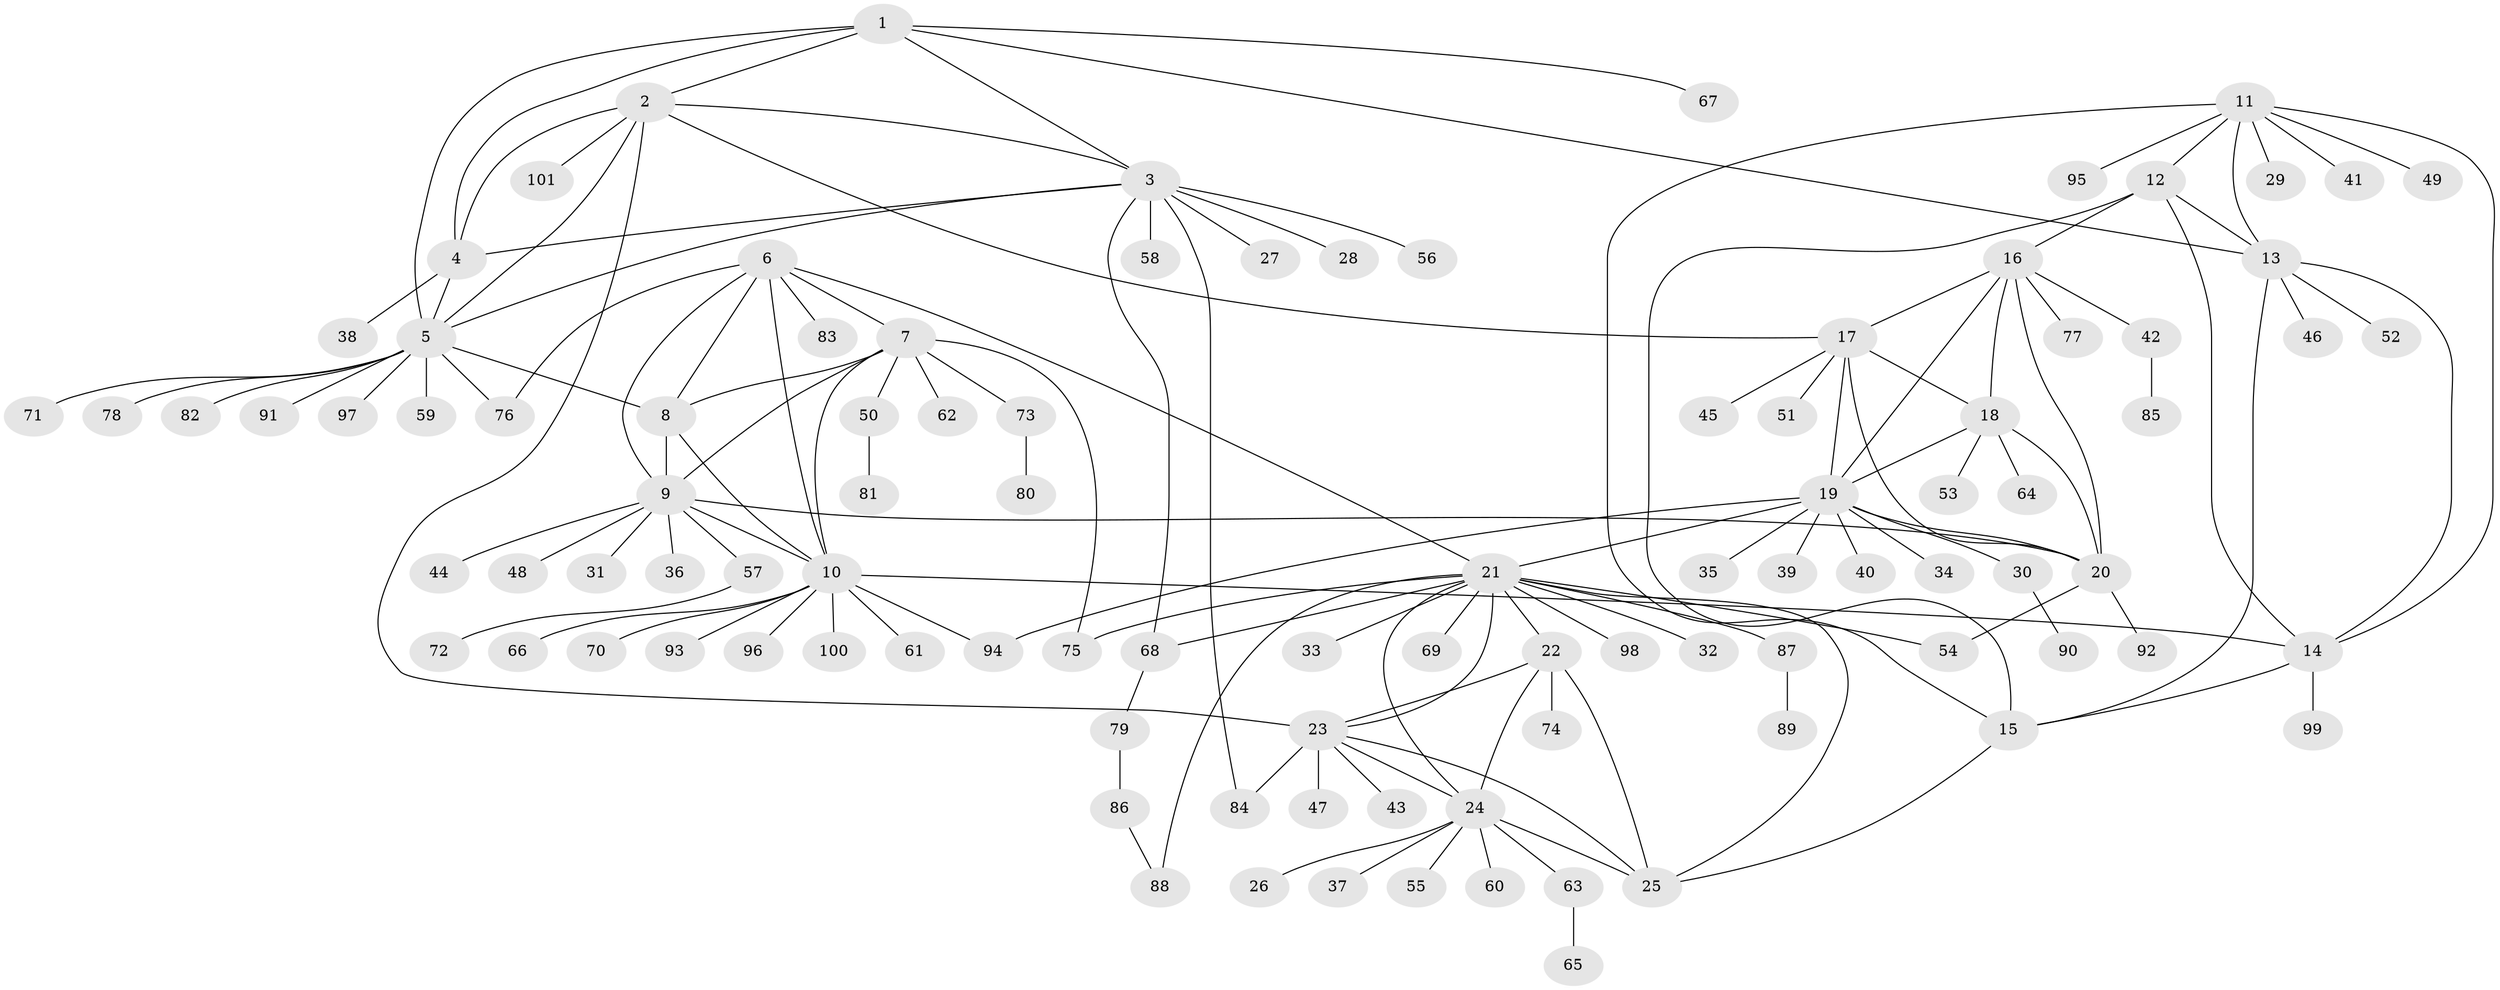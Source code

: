 // coarse degree distribution, {6: 0.0375, 11: 0.025, 10: 0.0375, 5: 0.0375, 8: 0.0375, 4: 0.0125, 7: 0.0375, 15: 0.0125, 9: 0.0125, 1: 0.65, 2: 0.1}
// Generated by graph-tools (version 1.1) at 2025/52/02/27/25 19:52:19]
// undirected, 101 vertices, 143 edges
graph export_dot {
graph [start="1"]
  node [color=gray90,style=filled];
  1;
  2;
  3;
  4;
  5;
  6;
  7;
  8;
  9;
  10;
  11;
  12;
  13;
  14;
  15;
  16;
  17;
  18;
  19;
  20;
  21;
  22;
  23;
  24;
  25;
  26;
  27;
  28;
  29;
  30;
  31;
  32;
  33;
  34;
  35;
  36;
  37;
  38;
  39;
  40;
  41;
  42;
  43;
  44;
  45;
  46;
  47;
  48;
  49;
  50;
  51;
  52;
  53;
  54;
  55;
  56;
  57;
  58;
  59;
  60;
  61;
  62;
  63;
  64;
  65;
  66;
  67;
  68;
  69;
  70;
  71;
  72;
  73;
  74;
  75;
  76;
  77;
  78;
  79;
  80;
  81;
  82;
  83;
  84;
  85;
  86;
  87;
  88;
  89;
  90;
  91;
  92;
  93;
  94;
  95;
  96;
  97;
  98;
  99;
  100;
  101;
  1 -- 2;
  1 -- 3;
  1 -- 4;
  1 -- 5;
  1 -- 13;
  1 -- 67;
  2 -- 3;
  2 -- 4;
  2 -- 5;
  2 -- 17;
  2 -- 23;
  2 -- 101;
  3 -- 4;
  3 -- 5;
  3 -- 27;
  3 -- 28;
  3 -- 56;
  3 -- 58;
  3 -- 68;
  3 -- 84;
  4 -- 5;
  4 -- 38;
  5 -- 8;
  5 -- 59;
  5 -- 71;
  5 -- 76;
  5 -- 78;
  5 -- 82;
  5 -- 91;
  5 -- 97;
  6 -- 7;
  6 -- 8;
  6 -- 9;
  6 -- 10;
  6 -- 21;
  6 -- 76;
  6 -- 83;
  7 -- 8;
  7 -- 9;
  7 -- 10;
  7 -- 50;
  7 -- 62;
  7 -- 73;
  7 -- 75;
  8 -- 9;
  8 -- 10;
  9 -- 10;
  9 -- 20;
  9 -- 31;
  9 -- 36;
  9 -- 44;
  9 -- 48;
  9 -- 57;
  10 -- 14;
  10 -- 61;
  10 -- 66;
  10 -- 70;
  10 -- 93;
  10 -- 94;
  10 -- 96;
  10 -- 100;
  11 -- 12;
  11 -- 13;
  11 -- 14;
  11 -- 15;
  11 -- 29;
  11 -- 41;
  11 -- 49;
  11 -- 95;
  12 -- 13;
  12 -- 14;
  12 -- 15;
  12 -- 16;
  13 -- 14;
  13 -- 15;
  13 -- 46;
  13 -- 52;
  14 -- 15;
  14 -- 99;
  15 -- 25;
  16 -- 17;
  16 -- 18;
  16 -- 19;
  16 -- 20;
  16 -- 42;
  16 -- 77;
  17 -- 18;
  17 -- 19;
  17 -- 20;
  17 -- 45;
  17 -- 51;
  18 -- 19;
  18 -- 20;
  18 -- 53;
  18 -- 64;
  19 -- 20;
  19 -- 21;
  19 -- 30;
  19 -- 34;
  19 -- 35;
  19 -- 39;
  19 -- 40;
  19 -- 94;
  20 -- 54;
  20 -- 92;
  21 -- 22;
  21 -- 23;
  21 -- 24;
  21 -- 25;
  21 -- 32;
  21 -- 33;
  21 -- 54;
  21 -- 68;
  21 -- 69;
  21 -- 75;
  21 -- 87;
  21 -- 88;
  21 -- 98;
  22 -- 23;
  22 -- 24;
  22 -- 25;
  22 -- 74;
  23 -- 24;
  23 -- 25;
  23 -- 43;
  23 -- 47;
  23 -- 84;
  24 -- 25;
  24 -- 26;
  24 -- 37;
  24 -- 55;
  24 -- 60;
  24 -- 63;
  30 -- 90;
  42 -- 85;
  50 -- 81;
  57 -- 72;
  63 -- 65;
  68 -- 79;
  73 -- 80;
  79 -- 86;
  86 -- 88;
  87 -- 89;
}
